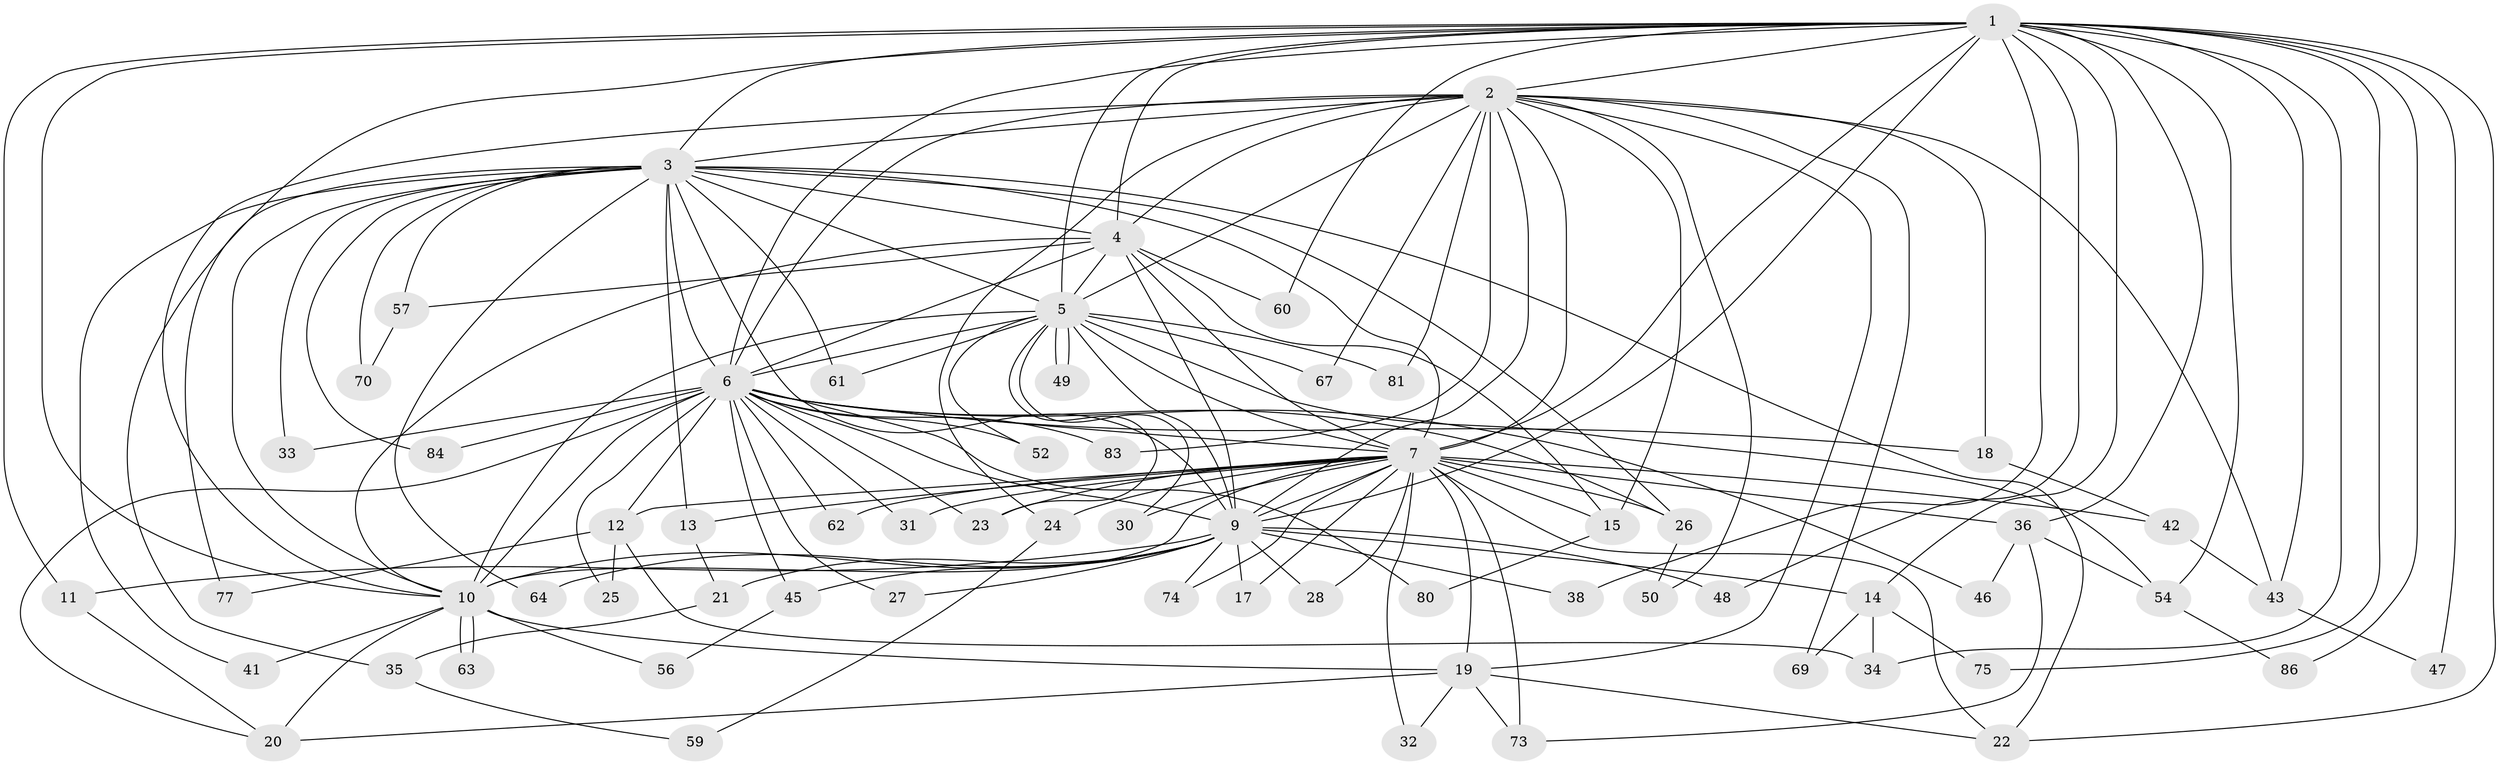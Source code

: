 // Generated by graph-tools (version 1.1) at 2025/23/03/03/25 07:23:40]
// undirected, 65 vertices, 160 edges
graph export_dot {
graph [start="1"]
  node [color=gray90,style=filled];
  1 [super="+87"];
  2 [super="+58"];
  3 [super="+66"];
  4 [super="+53"];
  5 [super="+68"];
  6 [super="+8"];
  7 [super="+78"];
  9 [super="+40"];
  10 [super="+16"];
  11 [super="+51"];
  12 [super="+72"];
  13;
  14 [super="+37"];
  15 [super="+65"];
  17;
  18;
  19 [super="+39"];
  20 [super="+44"];
  21;
  22;
  23 [super="+76"];
  24 [super="+55"];
  25;
  26 [super="+29"];
  27;
  28;
  30;
  31;
  32;
  33;
  34;
  35;
  36;
  38;
  41;
  42;
  43 [super="+82"];
  45;
  46;
  47;
  48;
  49 [super="+79"];
  50;
  52;
  54 [super="+71"];
  56;
  57;
  59;
  60;
  61;
  62;
  63;
  64;
  67;
  69;
  70;
  73 [super="+85"];
  74;
  75;
  77;
  80;
  81;
  83;
  84;
  86;
  1 -- 2;
  1 -- 3;
  1 -- 4;
  1 -- 5;
  1 -- 6 [weight=2];
  1 -- 7;
  1 -- 9;
  1 -- 10;
  1 -- 11;
  1 -- 14;
  1 -- 22;
  1 -- 34;
  1 -- 35;
  1 -- 36;
  1 -- 38;
  1 -- 47 [weight=2];
  1 -- 48;
  1 -- 54;
  1 -- 60;
  1 -- 75;
  1 -- 86;
  1 -- 43;
  2 -- 3;
  2 -- 4;
  2 -- 5;
  2 -- 6 [weight=2];
  2 -- 7;
  2 -- 9;
  2 -- 10;
  2 -- 24;
  2 -- 43;
  2 -- 50;
  2 -- 67;
  2 -- 69;
  2 -- 81;
  2 -- 83;
  2 -- 18;
  2 -- 15;
  2 -- 19;
  3 -- 4 [weight=2];
  3 -- 5;
  3 -- 6 [weight=2];
  3 -- 7;
  3 -- 9;
  3 -- 10;
  3 -- 13;
  3 -- 33;
  3 -- 41;
  3 -- 57;
  3 -- 61;
  3 -- 64;
  3 -- 70;
  3 -- 77;
  3 -- 84;
  3 -- 22;
  3 -- 26;
  4 -- 5;
  4 -- 6 [weight=2];
  4 -- 7;
  4 -- 9;
  4 -- 10;
  4 -- 15;
  4 -- 57;
  4 -- 60;
  5 -- 6 [weight=3];
  5 -- 7;
  5 -- 9;
  5 -- 10;
  5 -- 30;
  5 -- 49 [weight=2];
  5 -- 49;
  5 -- 52;
  5 -- 61;
  5 -- 67;
  5 -- 81;
  5 -- 23;
  5 -- 54;
  6 -- 7 [weight=2];
  6 -- 9 [weight=2];
  6 -- 10 [weight=2];
  6 -- 18 [weight=2];
  6 -- 31;
  6 -- 33;
  6 -- 45;
  6 -- 46;
  6 -- 52;
  6 -- 62;
  6 -- 84;
  6 -- 12;
  6 -- 80;
  6 -- 83;
  6 -- 23;
  6 -- 25;
  6 -- 26;
  6 -- 27;
  6 -- 20;
  7 -- 9;
  7 -- 10 [weight=2];
  7 -- 12;
  7 -- 13;
  7 -- 15;
  7 -- 17;
  7 -- 19;
  7 -- 23;
  7 -- 24 [weight=2];
  7 -- 26;
  7 -- 28;
  7 -- 30;
  7 -- 31;
  7 -- 32;
  7 -- 36;
  7 -- 42;
  7 -- 62;
  7 -- 73;
  7 -- 74;
  7 -- 22;
  9 -- 10 [weight=2];
  9 -- 11;
  9 -- 14;
  9 -- 17;
  9 -- 21;
  9 -- 27;
  9 -- 28;
  9 -- 38;
  9 -- 45;
  9 -- 48;
  9 -- 74;
  9 -- 64;
  10 -- 19;
  10 -- 20;
  10 -- 41;
  10 -- 56;
  10 -- 63;
  10 -- 63;
  11 -- 20;
  12 -- 34;
  12 -- 77;
  12 -- 25;
  13 -- 21;
  14 -- 69;
  14 -- 34;
  14 -- 75;
  15 -- 80;
  18 -- 42;
  19 -- 20;
  19 -- 22;
  19 -- 32;
  19 -- 73;
  21 -- 35;
  24 -- 59;
  26 -- 50;
  35 -- 59;
  36 -- 46;
  36 -- 54;
  36 -- 73;
  42 -- 43;
  43 -- 47;
  45 -- 56;
  54 -- 86;
  57 -- 70;
}
